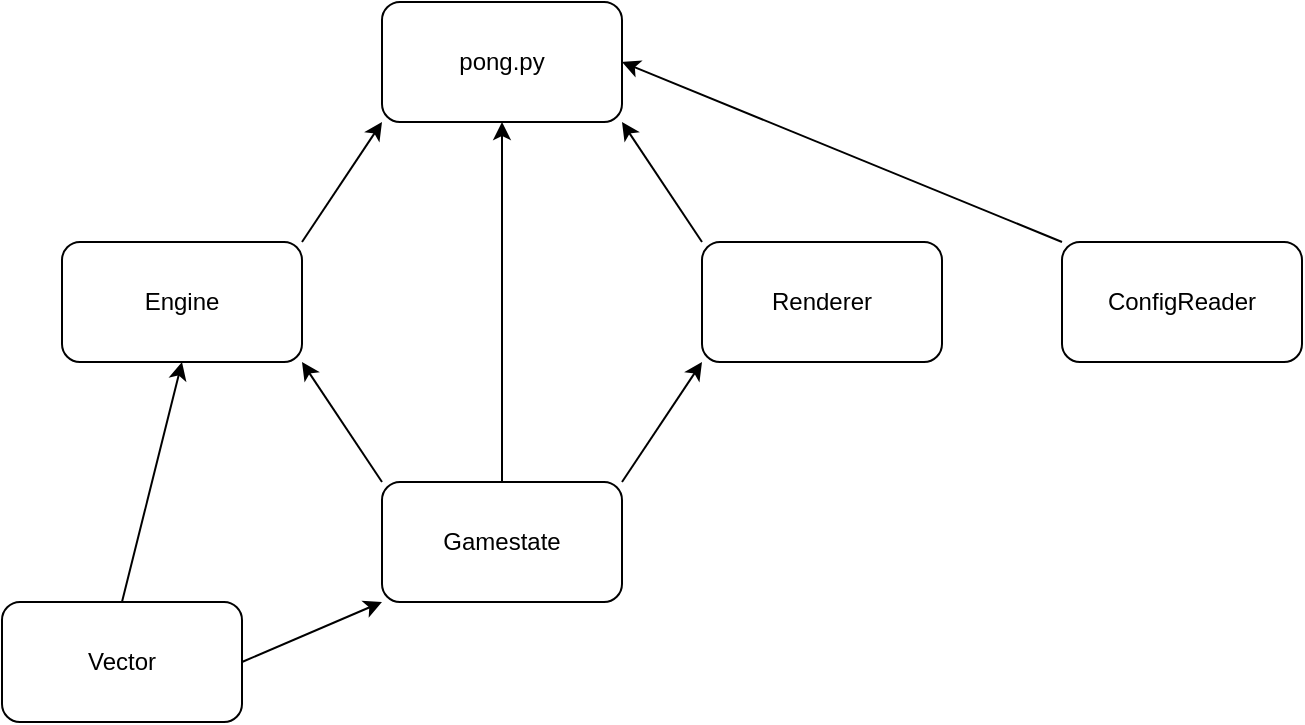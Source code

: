<mxfile version="12.4.2" type="device" pages="1"><diagram id="Fx7-yUKNWC3aeYLjmE7I" name="Page-1"><mxGraphModel dx="905" dy="672" grid="1" gridSize="10" guides="1" tooltips="1" connect="1" arrows="1" fold="1" page="1" pageScale="1" pageWidth="850" pageHeight="1100" math="0" shadow="0"><root><mxCell id="0"/><mxCell id="1" parent="0"/><mxCell id="fjgVYvrz-7bGxfwZg7FA-17" value="pong.py" style="rounded=1;whiteSpace=wrap;html=1;" vertex="1" parent="1"><mxGeometry x="320" y="180" width="120" height="60" as="geometry"/></mxCell><mxCell id="fjgVYvrz-7bGxfwZg7FA-18" value="Gamestate" style="rounded=1;whiteSpace=wrap;html=1;" vertex="1" parent="1"><mxGeometry x="320" y="420" width="120" height="60" as="geometry"/></mxCell><mxCell id="fjgVYvrz-7bGxfwZg7FA-19" value="Renderer" style="rounded=1;whiteSpace=wrap;html=1;" vertex="1" parent="1"><mxGeometry x="480" y="300" width="120" height="60" as="geometry"/></mxCell><mxCell id="fjgVYvrz-7bGxfwZg7FA-20" value="Engine" style="rounded=1;whiteSpace=wrap;html=1;" vertex="1" parent="1"><mxGeometry x="160" y="300" width="120" height="60" as="geometry"/></mxCell><mxCell id="fjgVYvrz-7bGxfwZg7FA-22" value="Vector" style="rounded=1;whiteSpace=wrap;html=1;" vertex="1" parent="1"><mxGeometry x="130" y="480" width="120" height="60" as="geometry"/></mxCell><mxCell id="fjgVYvrz-7bGxfwZg7FA-23" value="ConfigReader" style="rounded=1;whiteSpace=wrap;html=1;" vertex="1" parent="1"><mxGeometry x="660" y="300" width="120" height="60" as="geometry"/></mxCell><mxCell id="fjgVYvrz-7bGxfwZg7FA-24" value="" style="endArrow=classic;html=1;exitX=1;exitY=0;exitDx=0;exitDy=0;entryX=0;entryY=1;entryDx=0;entryDy=0;" edge="1" parent="1" source="fjgVYvrz-7bGxfwZg7FA-20" target="fjgVYvrz-7bGxfwZg7FA-17"><mxGeometry width="50" height="50" relative="1" as="geometry"><mxPoint x="320" y="290" as="sourcePoint"/><mxPoint x="370" y="240" as="targetPoint"/></mxGeometry></mxCell><mxCell id="fjgVYvrz-7bGxfwZg7FA-25" value="" style="endArrow=classic;html=1;entryX=1;entryY=1;entryDx=0;entryDy=0;exitX=0;exitY=0;exitDx=0;exitDy=0;" edge="1" parent="1" source="fjgVYvrz-7bGxfwZg7FA-19" target="fjgVYvrz-7bGxfwZg7FA-17"><mxGeometry width="50" height="50" relative="1" as="geometry"><mxPoint x="380" y="350" as="sourcePoint"/><mxPoint x="430" y="300" as="targetPoint"/></mxGeometry></mxCell><mxCell id="fjgVYvrz-7bGxfwZg7FA-26" value="" style="endArrow=classic;html=1;" edge="1" parent="1" source="fjgVYvrz-7bGxfwZg7FA-18"><mxGeometry width="50" height="50" relative="1" as="geometry"><mxPoint x="330" y="290" as="sourcePoint"/><mxPoint x="380" y="240" as="targetPoint"/></mxGeometry></mxCell><mxCell id="fjgVYvrz-7bGxfwZg7FA-27" value="" style="endArrow=classic;html=1;entryX=0;entryY=1;entryDx=0;entryDy=0;exitX=1;exitY=0;exitDx=0;exitDy=0;" edge="1" parent="1" source="fjgVYvrz-7bGxfwZg7FA-18" target="fjgVYvrz-7bGxfwZg7FA-19"><mxGeometry width="50" height="50" relative="1" as="geometry"><mxPoint x="390" y="430" as="sourcePoint"/><mxPoint x="390" y="250.0" as="targetPoint"/></mxGeometry></mxCell><mxCell id="fjgVYvrz-7bGxfwZg7FA-28" value="" style="endArrow=classic;html=1;entryX=1;entryY=1;entryDx=0;entryDy=0;exitX=0;exitY=0;exitDx=0;exitDy=0;" edge="1" parent="1" source="fjgVYvrz-7bGxfwZg7FA-18" target="fjgVYvrz-7bGxfwZg7FA-20"><mxGeometry width="50" height="50" relative="1" as="geometry"><mxPoint x="400" y="440" as="sourcePoint"/><mxPoint x="400" y="260.0" as="targetPoint"/></mxGeometry></mxCell><mxCell id="fjgVYvrz-7bGxfwZg7FA-31" value="" style="endArrow=classic;html=1;exitX=0.5;exitY=0;exitDx=0;exitDy=0;entryX=0.5;entryY=1;entryDx=0;entryDy=0;" edge="1" parent="1" source="fjgVYvrz-7bGxfwZg7FA-22" target="fjgVYvrz-7bGxfwZg7FA-20"><mxGeometry width="50" height="50" relative="1" as="geometry"><mxPoint x="200" y="580" as="sourcePoint"/><mxPoint x="150" y="630" as="targetPoint"/></mxGeometry></mxCell><mxCell id="fjgVYvrz-7bGxfwZg7FA-32" value="" style="endArrow=classic;html=1;exitX=1;exitY=0.5;exitDx=0;exitDy=0;entryX=0;entryY=1;entryDx=0;entryDy=0;" edge="1" parent="1" source="fjgVYvrz-7bGxfwZg7FA-22" target="fjgVYvrz-7bGxfwZg7FA-18"><mxGeometry width="50" height="50" relative="1" as="geometry"><mxPoint x="220" y="510" as="sourcePoint"/><mxPoint x="230" y="370" as="targetPoint"/></mxGeometry></mxCell><mxCell id="fjgVYvrz-7bGxfwZg7FA-33" value="" style="endArrow=classic;html=1;exitX=0;exitY=0;exitDx=0;exitDy=0;entryX=1;entryY=0.5;entryDx=0;entryDy=0;" edge="1" parent="1" source="fjgVYvrz-7bGxfwZg7FA-23" target="fjgVYvrz-7bGxfwZg7FA-17"><mxGeometry width="50" height="50" relative="1" as="geometry"><mxPoint x="240" y="380" as="sourcePoint"/><mxPoint x="230" y="520" as="targetPoint"/></mxGeometry></mxCell></root></mxGraphModel></diagram></mxfile>